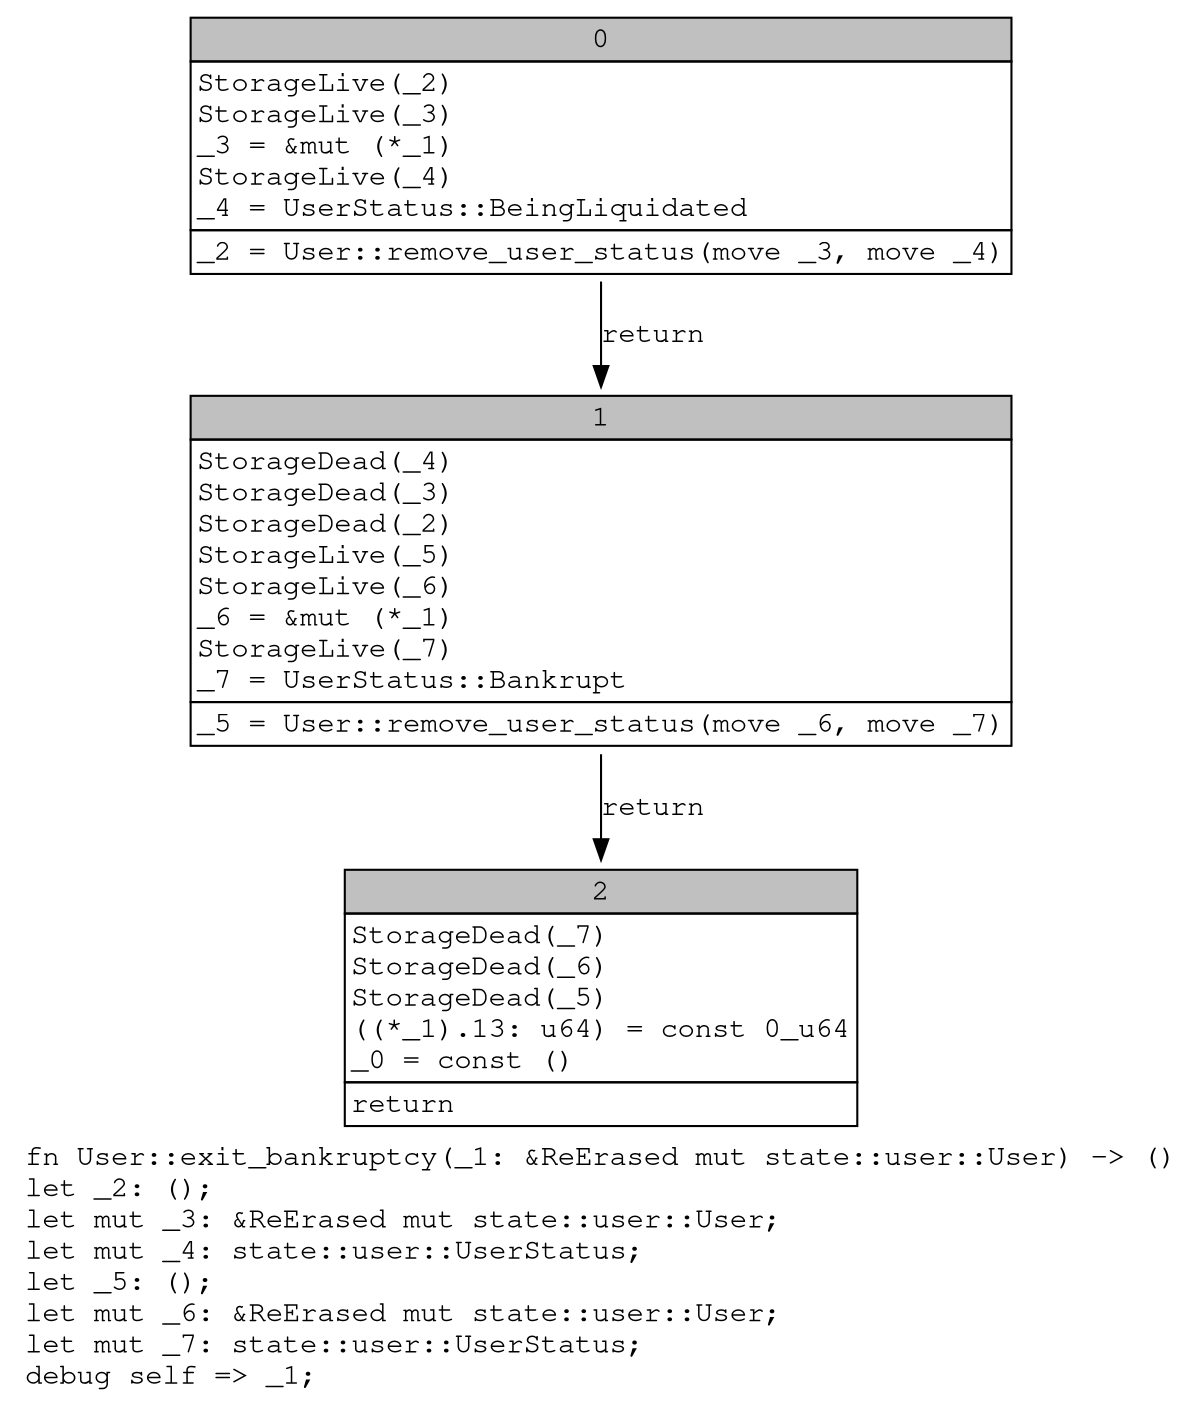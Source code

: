 digraph Mir_0_4312 {
    graph [fontname="Courier, monospace"];
    node [fontname="Courier, monospace"];
    edge [fontname="Courier, monospace"];
    label=<fn User::exit_bankruptcy(_1: &amp;ReErased mut state::user::User) -&gt; ()<br align="left"/>let _2: ();<br align="left"/>let mut _3: &amp;ReErased mut state::user::User;<br align="left"/>let mut _4: state::user::UserStatus;<br align="left"/>let _5: ();<br align="left"/>let mut _6: &amp;ReErased mut state::user::User;<br align="left"/>let mut _7: state::user::UserStatus;<br align="left"/>debug self =&gt; _1;<br align="left"/>>;
    bb0__0_4312 [shape="none", label=<<table border="0" cellborder="1" cellspacing="0"><tr><td bgcolor="gray" align="center" colspan="1">0</td></tr><tr><td align="left" balign="left">StorageLive(_2)<br/>StorageLive(_3)<br/>_3 = &amp;mut (*_1)<br/>StorageLive(_4)<br/>_4 = UserStatus::BeingLiquidated<br/></td></tr><tr><td align="left">_2 = User::remove_user_status(move _3, move _4)</td></tr></table>>];
    bb1__0_4312 [shape="none", label=<<table border="0" cellborder="1" cellspacing="0"><tr><td bgcolor="gray" align="center" colspan="1">1</td></tr><tr><td align="left" balign="left">StorageDead(_4)<br/>StorageDead(_3)<br/>StorageDead(_2)<br/>StorageLive(_5)<br/>StorageLive(_6)<br/>_6 = &amp;mut (*_1)<br/>StorageLive(_7)<br/>_7 = UserStatus::Bankrupt<br/></td></tr><tr><td align="left">_5 = User::remove_user_status(move _6, move _7)</td></tr></table>>];
    bb2__0_4312 [shape="none", label=<<table border="0" cellborder="1" cellspacing="0"><tr><td bgcolor="gray" align="center" colspan="1">2</td></tr><tr><td align="left" balign="left">StorageDead(_7)<br/>StorageDead(_6)<br/>StorageDead(_5)<br/>((*_1).13: u64) = const 0_u64<br/>_0 = const ()<br/></td></tr><tr><td align="left">return</td></tr></table>>];
    bb0__0_4312 -> bb1__0_4312 [label="return"];
    bb1__0_4312 -> bb2__0_4312 [label="return"];
}
